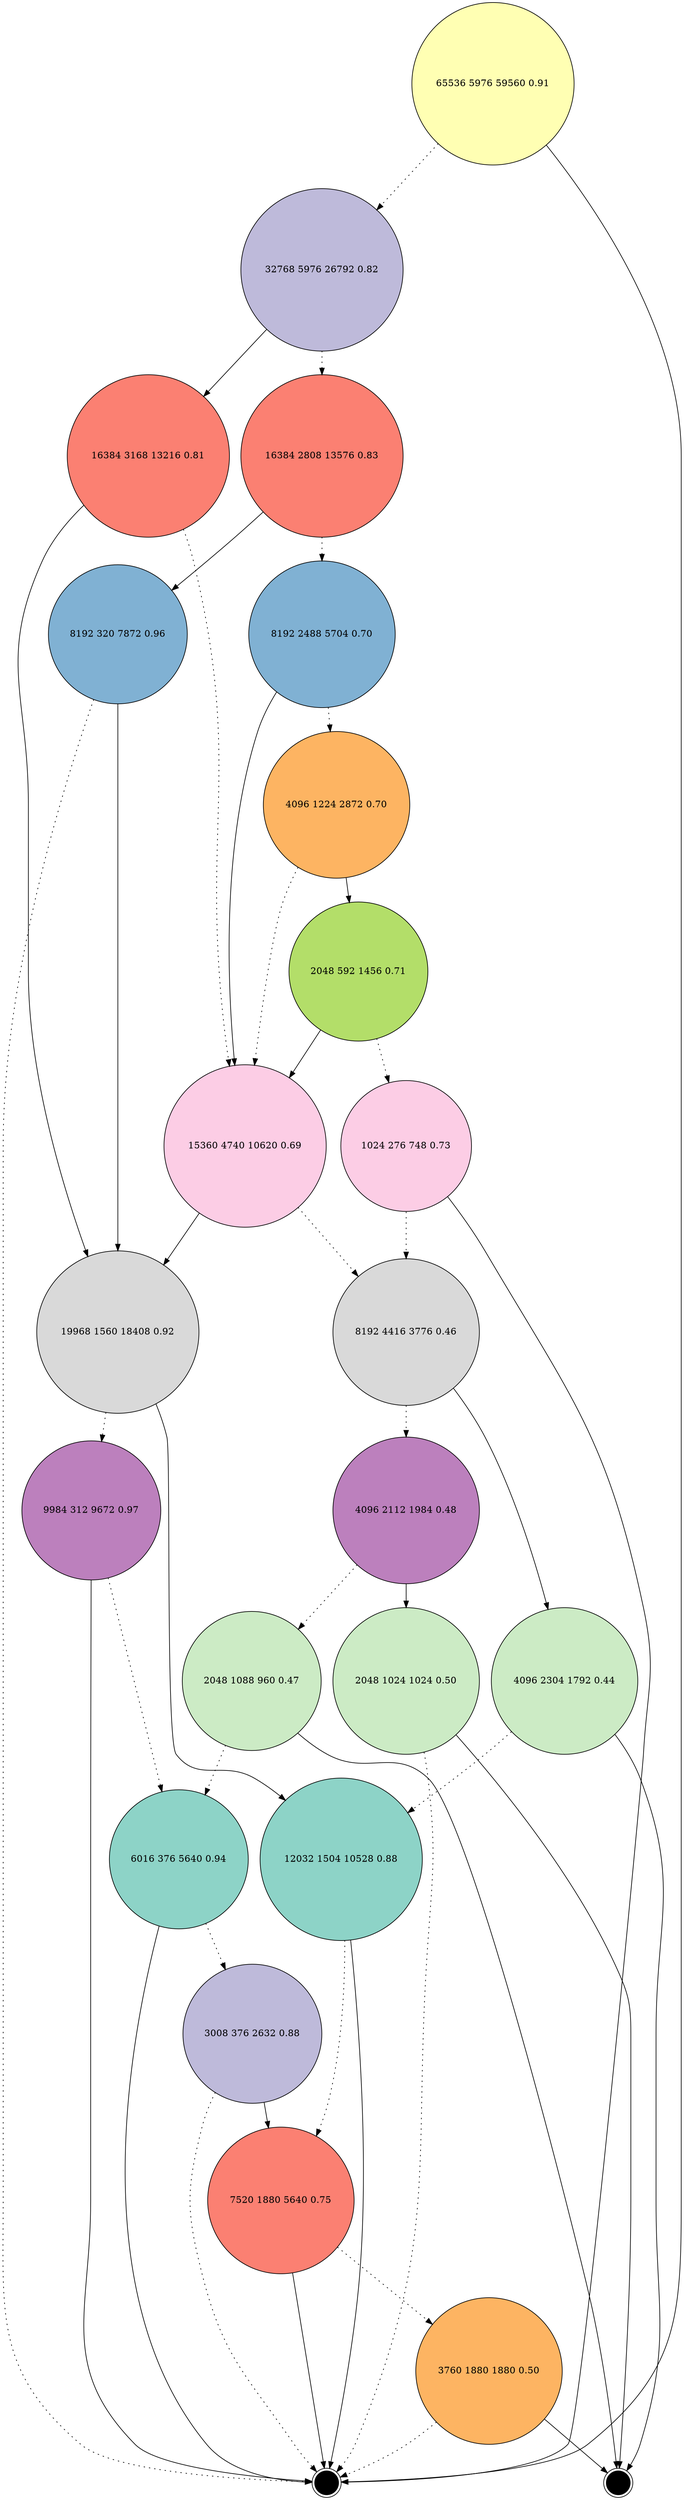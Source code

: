 digraph "" {
		node [colorscheme=set312,
		label="\N",
		shape=circle,
		style=filled
		];
{
graph [rank=same];
97758	[fillcolor=2, label="65536 5976 59560 0.91", rank=1];
}
{
graph [rank=same];
97757	[fillcolor=3, label="32768 5976 26792 0.82", rank=2];
}
{
graph [rank=same];
97750	[fillcolor=4, label="16384 3168 13216 0.81", rank=3];
97756	[fillcolor=4, label="16384 2808 13576 0.83", rank=3];
}
{
graph [rank=same];
97751	[fillcolor=5, label="8192 320 7872 0.96", rank=4];
97755	[fillcolor=5, label="8192 2488 5704 0.70", rank=4];
}
{
graph [rank=same];
97754	[fillcolor=6, label="4096 1224 2872 0.70", rank=5];
}
{
graph [rank=same];
97753	[fillcolor=7, label="2048 592 1456 0.71", rank=6];
}
{
graph [rank=same];
97749	[fillcolor=8, label="15360 4740 10620 0.69", rank=7];
97752	[fillcolor=8, label="1024 276 748 0.73", rank=7];
}
{
graph [rank=same];
97743	[fillcolor=9, label="19968 1560 18408 0.92", rank=8];
97748	[fillcolor=9, label="8192 4416 3776 0.46", rank=8];
}
{
graph [rank=same];
97742	[fillcolor=10, label="9984 312 9672 0.97", rank=9];
97747	[fillcolor=10, label="4096 2112 1984 0.48", rank=9];
}
{
graph [rank=same];
97744	[fillcolor=11, label="4096 2304 1792 0.44", rank=10];
97745	[fillcolor=11, label="2048 1024 1024 0.50", rank=10];
97746	[fillcolor=11, label="2048 1088 960 0.47", rank=10];
}
{
graph [rank=same];
97739	[fillcolor=1, label="12032 1504 10528 0.88", rank=11];
97741	[fillcolor=1, label="6016 376 5640 0.94", rank=11];
}
{
graph [rank=same];
97740	[fillcolor=3, label="3008 376 2632 0.88", rank=12];
}
{
graph [rank=same];
97738	[fillcolor=4, label="7520 1880 5640 0.75", rank=13];
}
{
graph [rank=same];
97737	[fillcolor=6, label="3760 1880 1880 0.50", rank=14];
}
0	 [fillcolor=White, label=F, rank=None, shape=doublecircle];
1	 [fillcolor=White, label=T, rank=None, shape=doublecircle];
97754 -> 97749 		[style=dotted];
97754 -> 97753
97747 -> 97746 		[style=dotted];
97747 -> 97745
97738 -> 97737 		[style=dotted];
97738 -> 1
97755 -> 97754 		[style=dotted];
97755 -> 97749
97746 -> 97741 		[style=dotted];
97746 -> 0
97740 -> 1 		[style=dotted];
97740 -> 97738
97737 -> 1 		[style=dotted];
97737 -> 0
97745 -> 1 		[style=dotted];
97745 -> 0
97744 -> 97739 		[style=dotted];
97744 -> 0
97748 -> 97747 		[style=dotted];
97748 -> 97744
97757 -> 97756 		[style=dotted];
97757 -> 97750
97753 -> 97752 		[style=dotted];
97753 -> 97749
97756 -> 97755 		[style=dotted];
97756 -> 97751
97741 -> 97740 		[style=dotted];
97741 -> 1
97743 -> 97742 		[style=dotted];
97743 -> 97739
97739 -> 97738 		[style=dotted];
97739 -> 1
97758 -> 97757 		[style=dotted];
97758 -> 1
97751 -> 1 		[style=dotted];
97751 -> 97743
97742 -> 97741 		[style=dotted];
97742 -> 1
97752 -> 97748 		[style=dotted];
97752 -> 1
97750 -> 97749 		[style=dotted];
97750 -> 97743
97749 -> 97748 		[style=dotted];
97749 -> 97743
}